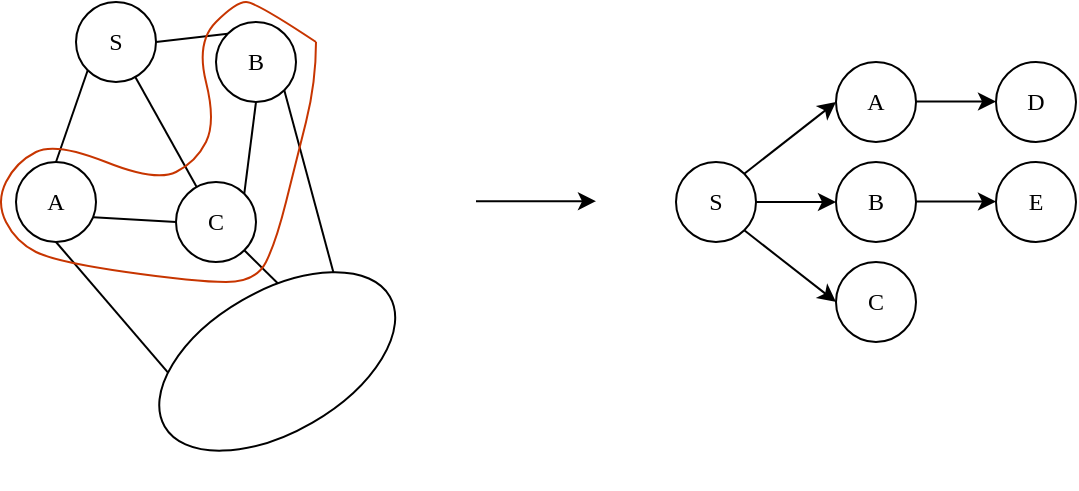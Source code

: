 <mxfile version="26.2.14">
  <diagram name="Page-1" id="eJc1kFHhdNzkMqx-LMUR">
    <mxGraphModel dx="541" dy="327" grid="1" gridSize="10" guides="1" tooltips="1" connect="1" arrows="1" fold="1" page="1" pageScale="1" pageWidth="850" pageHeight="1100" math="0" shadow="0">
      <root>
        <mxCell id="0" />
        <mxCell id="1" parent="0" />
        <mxCell id="DcYyKn9MSqfEjiJO_MlC-43" value="S" style="ellipse;whiteSpace=wrap;html=1;aspect=fixed;fontFamily=Modern;fontSource=https%3A%2F%2Fsourceforge.net%2Fprojects%2Fcm-unicode%2F;" parent="1" vertex="1">
          <mxGeometry x="110" y="160" width="40" height="40" as="geometry" />
        </mxCell>
        <mxCell id="DcYyKn9MSqfEjiJO_MlC-44" value="A" style="ellipse;whiteSpace=wrap;html=1;aspect=fixed;fontFamily=Modern;fontSource=https%3A%2F%2Fsourceforge.net%2Fprojects%2Fcm-unicode%2F;" parent="1" vertex="1">
          <mxGeometry x="80" y="240" width="40" height="40" as="geometry" />
        </mxCell>
        <mxCell id="DcYyKn9MSqfEjiJO_MlC-45" value="B" style="ellipse;whiteSpace=wrap;html=1;aspect=fixed;fontFamily=Modern;fontSource=https%3A%2F%2Fsourceforge.net%2Fprojects%2Fcm-unicode%2F;" parent="1" vertex="1">
          <mxGeometry x="180" y="170" width="40" height="40" as="geometry" />
        </mxCell>
        <mxCell id="DcYyKn9MSqfEjiJO_MlC-48" value="C" style="ellipse;whiteSpace=wrap;html=1;aspect=fixed;fontFamily=Modern;fontSource=https%3A%2F%2Fsourceforge.net%2Fprojects%2Fcm-unicode%2F;" parent="1" vertex="1">
          <mxGeometry x="160" y="250" width="40" height="40" as="geometry" />
        </mxCell>
        <mxCell id="DcYyKn9MSqfEjiJO_MlC-50" value="" style="endArrow=none;html=1;rounded=0;entryX=1;entryY=0.5;entryDx=0;entryDy=0;exitX=0;exitY=0;exitDx=0;exitDy=0;fontFamily=Modern;fontSource=https%3A%2F%2Fsourceforge.net%2Fprojects%2Fcm-unicode%2F;" parent="1" source="DcYyKn9MSqfEjiJO_MlC-45" target="DcYyKn9MSqfEjiJO_MlC-43" edge="1">
          <mxGeometry width="50" height="50" relative="1" as="geometry">
            <mxPoint x="110" y="270" as="sourcePoint" />
            <mxPoint x="127" y="202" as="targetPoint" />
          </mxGeometry>
        </mxCell>
        <mxCell id="DcYyKn9MSqfEjiJO_MlC-51" value="" style="endArrow=none;html=1;rounded=0;entryX=0.5;entryY=0;entryDx=0;entryDy=0;exitX=0;exitY=1;exitDx=0;exitDy=0;fontFamily=Modern;fontSource=https%3A%2F%2Fsourceforge.net%2Fprojects%2Fcm-unicode%2F;" parent="1" source="DcYyKn9MSqfEjiJO_MlC-43" target="DcYyKn9MSqfEjiJO_MlC-44" edge="1">
          <mxGeometry width="50" height="50" relative="1" as="geometry">
            <mxPoint x="160" y="226" as="sourcePoint" />
            <mxPoint x="84" y="220" as="targetPoint" />
          </mxGeometry>
        </mxCell>
        <mxCell id="DcYyKn9MSqfEjiJO_MlC-52" value="" style="endArrow=none;html=1;rounded=0;entryX=0.738;entryY=0.932;entryDx=0;entryDy=0;entryPerimeter=0;fontFamily=Modern;fontSource=https%3A%2F%2Fsourceforge.net%2Fprojects%2Fcm-unicode%2F;" parent="1" source="DcYyKn9MSqfEjiJO_MlC-48" target="DcYyKn9MSqfEjiJO_MlC-43" edge="1">
          <mxGeometry width="50" height="50" relative="1" as="geometry">
            <mxPoint x="130" y="280" as="sourcePoint" />
            <mxPoint x="180" y="230" as="targetPoint" />
          </mxGeometry>
        </mxCell>
        <mxCell id="DcYyKn9MSqfEjiJO_MlC-53" value="" style="endArrow=none;html=1;rounded=0;entryX=0;entryY=0.5;entryDx=0;entryDy=0;exitX=0.967;exitY=0.691;exitDx=0;exitDy=0;fontFamily=Modern;fontSource=https%3A%2F%2Fsourceforge.net%2Fprojects%2Fcm-unicode%2F;exitPerimeter=0;" parent="1" source="DcYyKn9MSqfEjiJO_MlC-44" target="DcYyKn9MSqfEjiJO_MlC-48" edge="1">
          <mxGeometry width="50" height="50" relative="1" as="geometry">
            <mxPoint x="90" y="260" as="sourcePoint" />
            <mxPoint x="140" y="210" as="targetPoint" />
          </mxGeometry>
        </mxCell>
        <mxCell id="DcYyKn9MSqfEjiJO_MlC-54" value="" style="endArrow=none;html=1;rounded=0;exitX=1;exitY=0;exitDx=0;exitDy=0;entryX=0.5;entryY=1;entryDx=0;entryDy=0;fontFamily=Modern;fontSource=https%3A%2F%2Fsourceforge.net%2Fprojects%2Fcm-unicode%2F;" parent="1" source="DcYyKn9MSqfEjiJO_MlC-48" target="DcYyKn9MSqfEjiJO_MlC-45" edge="1">
          <mxGeometry width="50" height="50" relative="1" as="geometry">
            <mxPoint x="210" y="280" as="sourcePoint" />
            <mxPoint x="260" y="230" as="targetPoint" />
          </mxGeometry>
        </mxCell>
        <mxCell id="DcYyKn9MSqfEjiJO_MlC-55" value="D" style="ellipse;whiteSpace=wrap;html=1;aspect=fixed;fontFamily=Modern;fontSource=https%3A%2F%2Fsourceforge.net%2Fprojects%2Fcm-unicode%2F;" parent="1" vertex="1">
          <mxGeometry x="160" y="340" width="40" height="40" as="geometry" />
        </mxCell>
        <mxCell id="DcYyKn9MSqfEjiJO_MlC-57" value="" style="endArrow=none;html=1;rounded=0;exitX=0.5;exitY=1;exitDx=0;exitDy=0;entryX=0.04;entryY=0.295;entryDx=0;entryDy=0;entryPerimeter=0;fontFamily=Modern;fontSource=https%3A%2F%2Fsourceforge.net%2Fprojects%2Fcm-unicode%2F;" parent="1" source="DcYyKn9MSqfEjiJO_MlC-44" target="DcYyKn9MSqfEjiJO_MlC-55" edge="1">
          <mxGeometry width="50" height="50" relative="1" as="geometry">
            <mxPoint x="120" y="340" as="sourcePoint" />
            <mxPoint x="170" y="290" as="targetPoint" />
          </mxGeometry>
        </mxCell>
        <mxCell id="DcYyKn9MSqfEjiJO_MlC-58" value="E" style="ellipse;whiteSpace=wrap;html=1;aspect=fixed;fontFamily=Modern;fontSource=https%3A%2F%2Fsourceforge.net%2Fprojects%2Fcm-unicode%2F;" parent="1" vertex="1">
          <mxGeometry x="220" y="300" width="40" height="40" as="geometry" />
        </mxCell>
        <mxCell id="DcYyKn9MSqfEjiJO_MlC-59" value="" style="endArrow=none;html=1;rounded=0;exitX=1;exitY=1;exitDx=0;exitDy=0;entryX=0.5;entryY=0;entryDx=0;entryDy=0;fontFamily=Modern;fontSource=https%3A%2F%2Fsourceforge.net%2Fprojects%2Fcm-unicode%2F;" parent="1" source="DcYyKn9MSqfEjiJO_MlC-45" target="DcYyKn9MSqfEjiJO_MlC-58" edge="1">
          <mxGeometry width="50" height="50" relative="1" as="geometry">
            <mxPoint x="230" y="220" as="sourcePoint" />
            <mxPoint x="332" y="322" as="targetPoint" />
          </mxGeometry>
        </mxCell>
        <mxCell id="DcYyKn9MSqfEjiJO_MlC-60" value="" style="endArrow=none;html=1;rounded=0;exitX=0;exitY=1;exitDx=0;exitDy=0;entryX=1;entryY=0;entryDx=0;entryDy=0;fontFamily=Modern;fontSource=https%3A%2F%2Fsourceforge.net%2Fprojects%2Fcm-unicode%2F;" parent="1" source="DcYyKn9MSqfEjiJO_MlC-58" target="DcYyKn9MSqfEjiJO_MlC-55" edge="1">
          <mxGeometry width="50" height="50" relative="1" as="geometry">
            <mxPoint x="224" y="214" as="sourcePoint" />
            <mxPoint x="270" y="320" as="targetPoint" />
          </mxGeometry>
        </mxCell>
        <mxCell id="DcYyKn9MSqfEjiJO_MlC-61" value="" style="endArrow=none;html=1;rounded=0;exitX=1;exitY=1;exitDx=0;exitDy=0;entryX=0.06;entryY=0.3;entryDx=0;entryDy=0;entryPerimeter=0;fontFamily=Modern;fontSource=https%3A%2F%2Fsourceforge.net%2Fprojects%2Fcm-unicode%2F;" parent="1" source="DcYyKn9MSqfEjiJO_MlC-48" target="DcYyKn9MSqfEjiJO_MlC-58" edge="1">
          <mxGeometry width="50" height="50" relative="1" as="geometry">
            <mxPoint x="256" y="354" as="sourcePoint" />
            <mxPoint x="214" y="386" as="targetPoint" />
          </mxGeometry>
        </mxCell>
        <mxCell id="DcYyKn9MSqfEjiJO_MlC-62" value="" style="endArrow=classic;html=1;rounded=0;" parent="1" edge="1">
          <mxGeometry width="50" height="50" relative="1" as="geometry">
            <mxPoint x="310" y="259.6" as="sourcePoint" />
            <mxPoint x="370" y="259.6" as="targetPoint" />
          </mxGeometry>
        </mxCell>
        <mxCell id="DcYyKn9MSqfEjiJO_MlC-67" style="edgeStyle=orthogonalEdgeStyle;rounded=0;orthogonalLoop=1;jettySize=auto;html=1;exitX=1;exitY=0.5;exitDx=0;exitDy=0;entryX=0;entryY=0.5;entryDx=0;entryDy=0;fontFamily=Modern;fontSource=https%3A%2F%2Fsourceforge.net%2Fprojects%2Fcm-unicode%2F;" parent="1" source="DcYyKn9MSqfEjiJO_MlC-63" target="DcYyKn9MSqfEjiJO_MlC-65" edge="1">
          <mxGeometry relative="1" as="geometry" />
        </mxCell>
        <mxCell id="DcYyKn9MSqfEjiJO_MlC-63" value="S" style="ellipse;whiteSpace=wrap;html=1;aspect=fixed;fontFamily=Modern;fontSource=https%3A%2F%2Fsourceforge.net%2Fprojects%2Fcm-unicode%2F;" parent="1" vertex="1">
          <mxGeometry x="410" y="240" width="40" height="40" as="geometry" />
        </mxCell>
        <mxCell id="DcYyKn9MSqfEjiJO_MlC-64" value="A" style="ellipse;whiteSpace=wrap;html=1;aspect=fixed;fontFamily=Modern;fontSource=https%3A%2F%2Fsourceforge.net%2Fprojects%2Fcm-unicode%2F;" parent="1" vertex="1">
          <mxGeometry x="490" y="190" width="40" height="40" as="geometry" />
        </mxCell>
        <mxCell id="DcYyKn9MSqfEjiJO_MlC-65" value="B" style="ellipse;whiteSpace=wrap;html=1;aspect=fixed;fontFamily=Modern;fontSource=https%3A%2F%2Fsourceforge.net%2Fprojects%2Fcm-unicode%2F;" parent="1" vertex="1">
          <mxGeometry x="490" y="240" width="40" height="40" as="geometry" />
        </mxCell>
        <mxCell id="DcYyKn9MSqfEjiJO_MlC-66" value="C" style="ellipse;whiteSpace=wrap;html=1;aspect=fixed;fontFamily=Modern;fontSource=https%3A%2F%2Fsourceforge.net%2Fprojects%2Fcm-unicode%2F;" parent="1" vertex="1">
          <mxGeometry x="490" y="290" width="40" height="40" as="geometry" />
        </mxCell>
        <mxCell id="DcYyKn9MSqfEjiJO_MlC-68" value="" style="endArrow=classic;html=1;rounded=0;entryX=0;entryY=0.5;entryDx=0;entryDy=0;exitX=1;exitY=1;exitDx=0;exitDy=0;fontFamily=Modern;fontSource=https%3A%2F%2Fsourceforge.net%2Fprojects%2Fcm-unicode%2F;" parent="1" source="DcYyKn9MSqfEjiJO_MlC-63" target="DcYyKn9MSqfEjiJO_MlC-66" edge="1">
          <mxGeometry width="50" height="50" relative="1" as="geometry">
            <mxPoint x="340" y="270" as="sourcePoint" />
            <mxPoint x="390" y="220" as="targetPoint" />
          </mxGeometry>
        </mxCell>
        <mxCell id="DcYyKn9MSqfEjiJO_MlC-69" value="" style="endArrow=classic;html=1;rounded=0;entryX=0;entryY=0.5;entryDx=0;entryDy=0;exitX=1;exitY=0;exitDx=0;exitDy=0;fontFamily=Modern;fontSource=https%3A%2F%2Fsourceforge.net%2Fprojects%2Fcm-unicode%2F;" parent="1" source="DcYyKn9MSqfEjiJO_MlC-63" target="DcYyKn9MSqfEjiJO_MlC-64" edge="1">
          <mxGeometry width="50" height="50" relative="1" as="geometry">
            <mxPoint x="440" y="290" as="sourcePoint" />
            <mxPoint x="500" y="320" as="targetPoint" />
          </mxGeometry>
        </mxCell>
        <mxCell id="DcYyKn9MSqfEjiJO_MlC-70" value="D" style="ellipse;whiteSpace=wrap;html=1;aspect=fixed;fontFamily=Modern;fontSource=https%3A%2F%2Fsourceforge.net%2Fprojects%2Fcm-unicode%2F;" parent="1" vertex="1">
          <mxGeometry x="570" y="190" width="40" height="40" as="geometry" />
        </mxCell>
        <mxCell id="DcYyKn9MSqfEjiJO_MlC-72" style="edgeStyle=orthogonalEdgeStyle;rounded=0;orthogonalLoop=1;jettySize=auto;html=1;exitX=1;exitY=0.5;exitDx=0;exitDy=0;entryX=0;entryY=0.5;entryDx=0;entryDy=0;fontFamily=Modern;fontSource=https%3A%2F%2Fsourceforge.net%2Fprojects%2Fcm-unicode%2F;" parent="1" edge="1">
          <mxGeometry relative="1" as="geometry">
            <mxPoint x="530" y="209.75" as="sourcePoint" />
            <mxPoint x="570" y="209.75" as="targetPoint" />
            <Array as="points">
              <mxPoint x="550" y="210" />
              <mxPoint x="550" y="210" />
            </Array>
          </mxGeometry>
        </mxCell>
        <mxCell id="DcYyKn9MSqfEjiJO_MlC-73" value="E" style="ellipse;whiteSpace=wrap;html=1;aspect=fixed;fontFamily=Modern;fontSource=https%3A%2F%2Fsourceforge.net%2Fprojects%2Fcm-unicode%2F;" parent="1" vertex="1">
          <mxGeometry x="570" y="240" width="40" height="40" as="geometry" />
        </mxCell>
        <mxCell id="DcYyKn9MSqfEjiJO_MlC-74" style="edgeStyle=orthogonalEdgeStyle;rounded=0;orthogonalLoop=1;jettySize=auto;html=1;exitX=1;exitY=0.5;exitDx=0;exitDy=0;entryX=0;entryY=0.5;entryDx=0;entryDy=0;fontFamily=Modern;fontSource=https%3A%2F%2Fsourceforge.net%2Fprojects%2Fcm-unicode%2F;" parent="1" edge="1">
          <mxGeometry relative="1" as="geometry">
            <mxPoint x="530" y="259.75" as="sourcePoint" />
            <mxPoint x="570" y="259.75" as="targetPoint" />
            <Array as="points">
              <mxPoint x="550" y="260" />
              <mxPoint x="550" y="260" />
            </Array>
          </mxGeometry>
        </mxCell>
        <mxCell id="rYgSAaO-E5czmm-J_q_O-10" value="" style="endArrow=none;html=1;rounded=0;curved=1;fillColor=#fa6800;strokeColor=light-dark(#C73500,#00FF00);" edge="1" parent="1">
          <mxGeometry width="50" height="50" relative="1" as="geometry">
            <mxPoint x="230" y="180" as="sourcePoint" />
            <mxPoint x="230" y="180" as="targetPoint" />
            <Array as="points">
              <mxPoint x="230" y="200" />
              <mxPoint x="220" y="240" />
              <mxPoint x="210" y="280" />
              <mxPoint x="200" y="300" />
              <mxPoint x="170" y="300" />
              <mxPoint x="100" y="290" />
              <mxPoint x="80" y="280" />
              <mxPoint x="70" y="260" />
              <mxPoint x="80" y="240" />
              <mxPoint x="100" y="230" />
              <mxPoint x="150" y="250" />
              <mxPoint x="170" y="240" />
              <mxPoint x="180" y="220" />
              <mxPoint x="170" y="180" />
              <mxPoint x="190" y="160" />
              <mxPoint x="200" y="160" />
            </Array>
          </mxGeometry>
        </mxCell>
        <mxCell id="rYgSAaO-E5czmm-J_q_O-12" value="" style="ellipse;whiteSpace=wrap;html=1;rotation=-30;fillColor=light-dark(#FFFFFF,transparent);strokeColor=light-dark(#000000,#00FF00);" vertex="1" parent="1">
          <mxGeometry x="145.61" y="304.45" width="130" height="70.55" as="geometry" />
        </mxCell>
      </root>
    </mxGraphModel>
  </diagram>
</mxfile>
